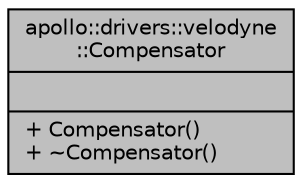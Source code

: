 digraph "apollo::drivers::velodyne::Compensator"
{
  edge [fontname="Helvetica",fontsize="10",labelfontname="Helvetica",labelfontsize="10"];
  node [fontname="Helvetica",fontsize="10",shape=record];
  Node1 [label="{apollo::drivers::velodyne\l::Compensator\n||+ Compensator()\l+ ~Compensator()\l}",height=0.2,width=0.4,color="black", fillcolor="grey75", style="filled" fontcolor="black"];
}
